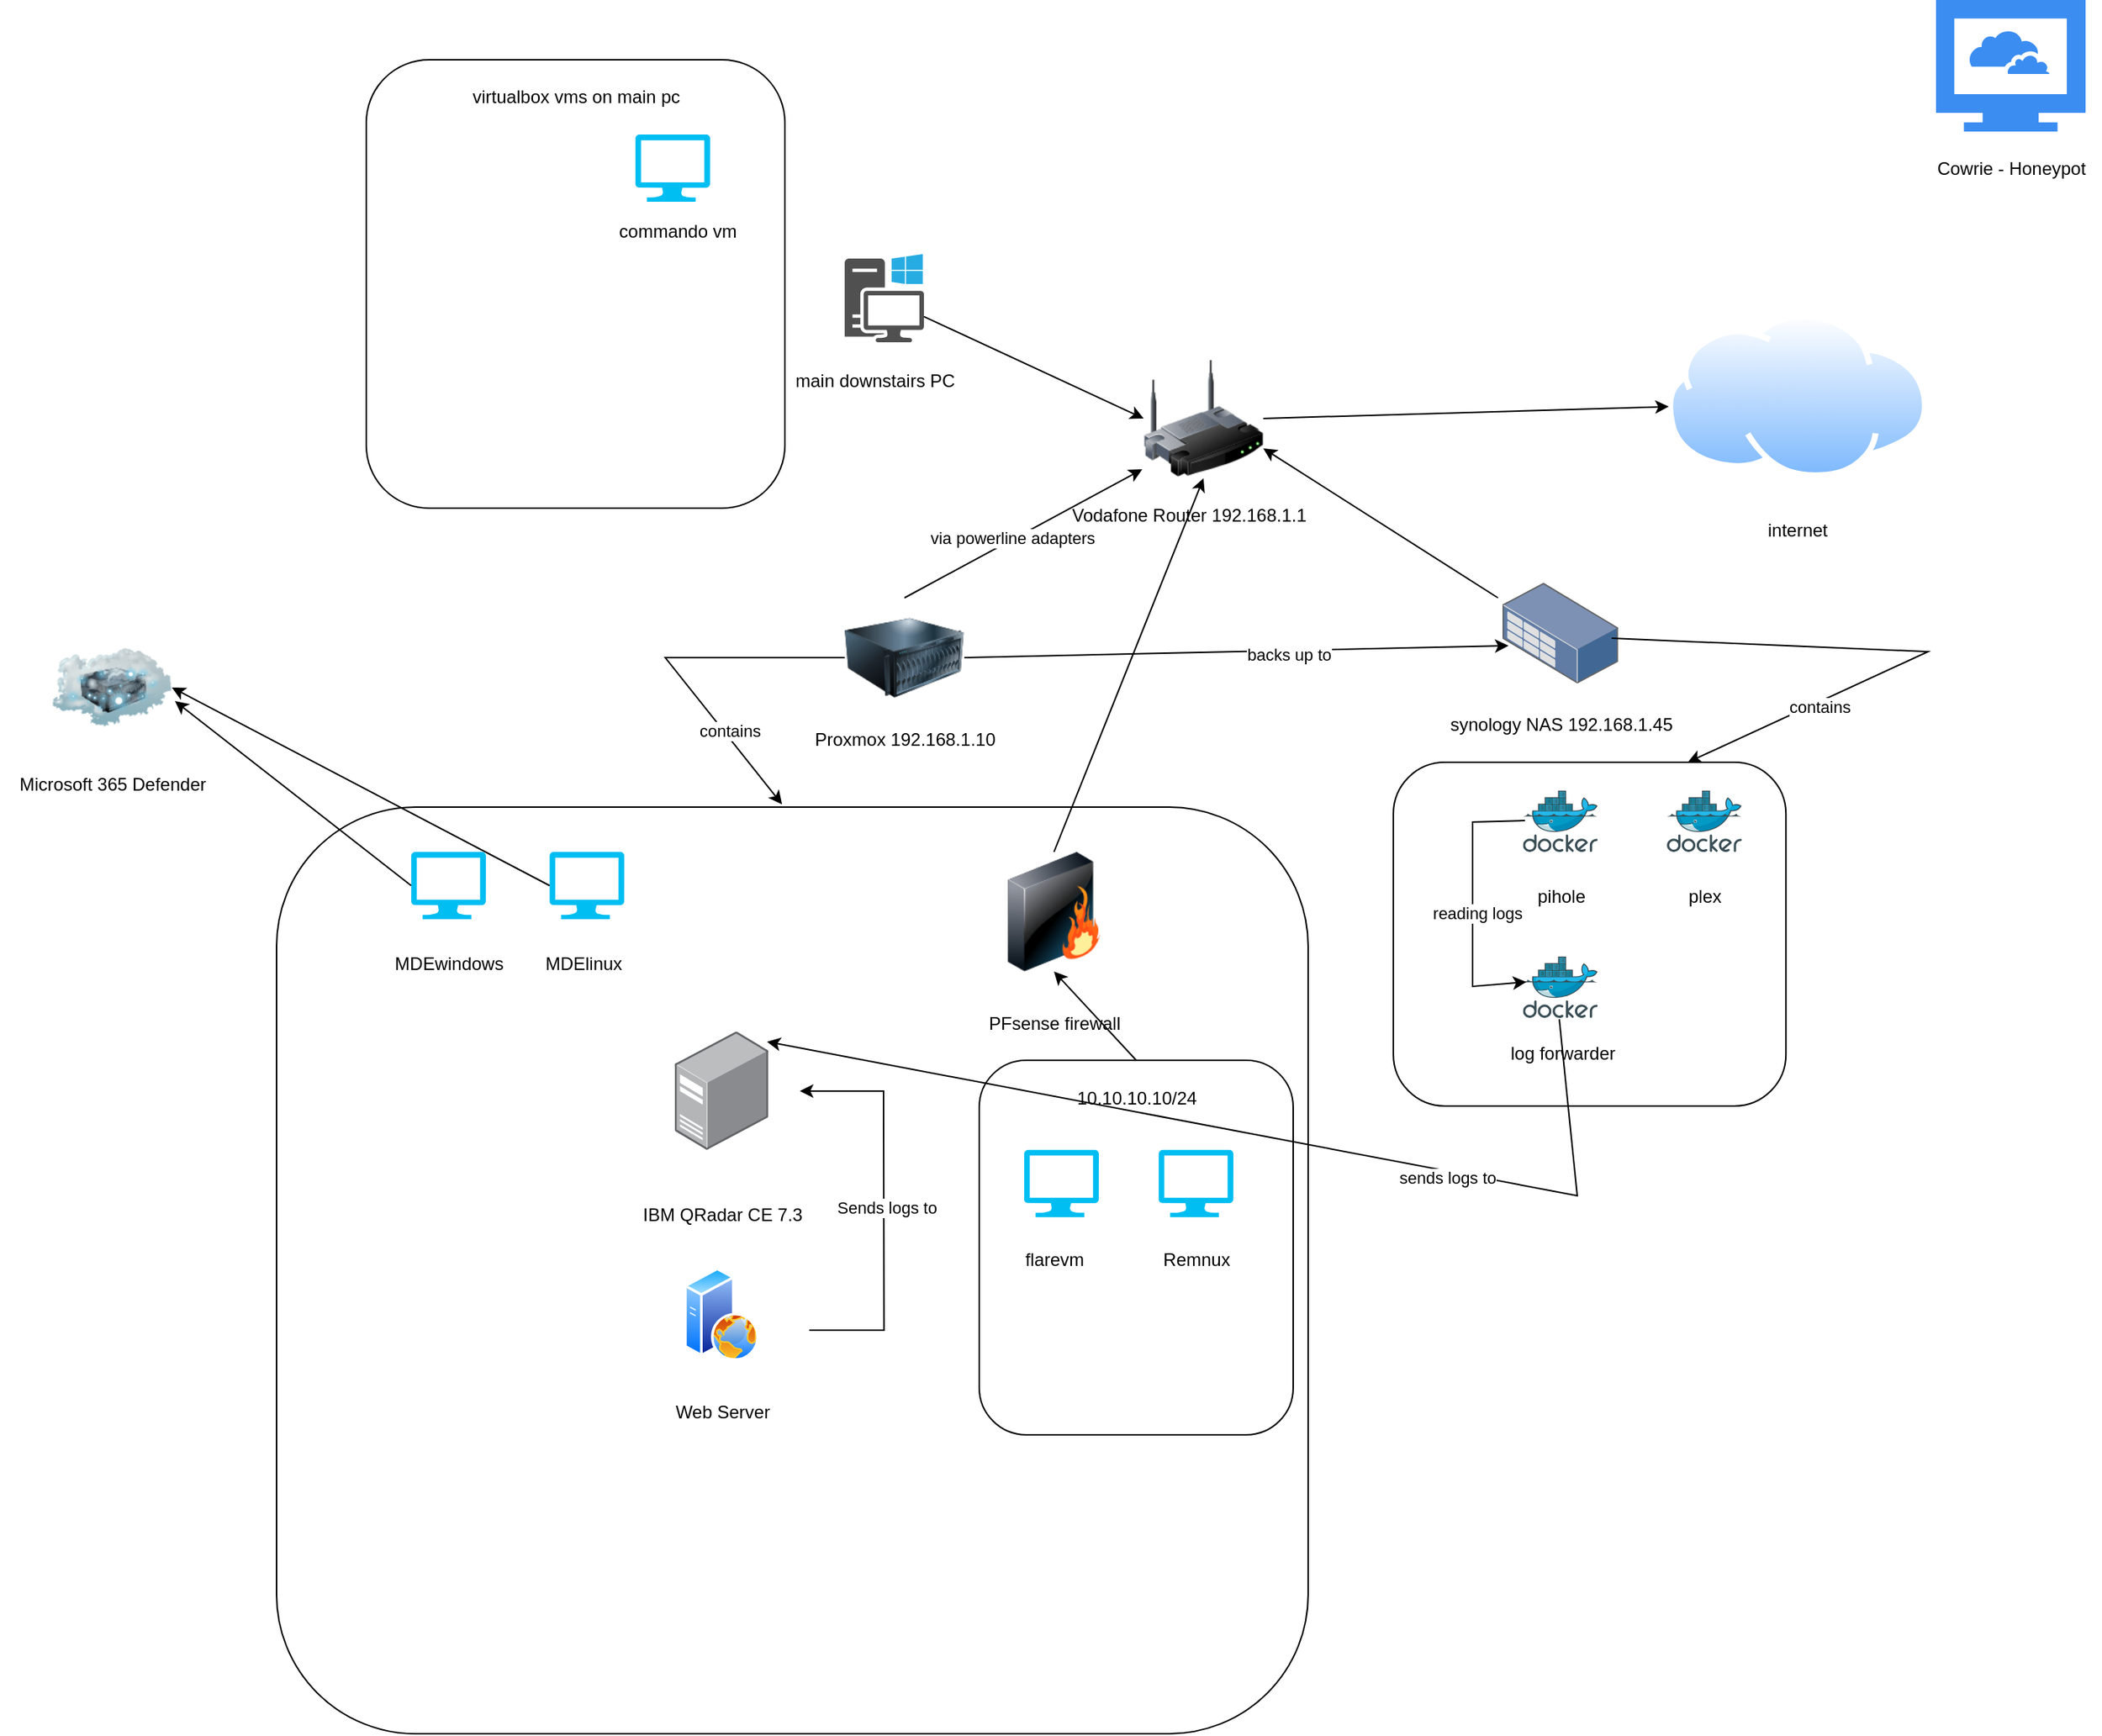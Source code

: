 <mxfile version="24.7.16">
  <diagram name="Page-1" id="ZpYNvY8d8dBsB5j52Xvp">
    <mxGraphModel dx="2284" dy="1846" grid="1" gridSize="10" guides="1" tooltips="1" connect="1" arrows="1" fold="1" page="1" pageScale="1" pageWidth="850" pageHeight="1100" math="0" shadow="0">
      <root>
        <mxCell id="0" />
        <mxCell id="1" parent="0" />
        <mxCell id="5E9RYm8k1yz9LcODwsZq-1" value="" style="image;points=[];aspect=fixed;html=1;align=center;shadow=0;dashed=0;image=img/lib/allied_telesis/computer_and_terminals/Server_Desktop.svg;" parent="1" vertex="1">
          <mxGeometry x="106.3" y="310" width="62.6" height="79.35" as="geometry" />
        </mxCell>
        <mxCell id="5E9RYm8k1yz9LcODwsZq-2" value="&lt;div&gt;IBM QRadar CE 7.3&lt;/div&gt;" style="text;html=1;align=center;verticalAlign=middle;resizable=0;points=[];autosize=1;strokeColor=none;fillColor=none;" parent="1" vertex="1">
          <mxGeometry x="72.6" y="418" width="130" height="30" as="geometry" />
        </mxCell>
        <mxCell id="5E9RYm8k1yz9LcODwsZq-3" value="" style="image;html=1;image=img/lib/clip_art/networking/Cloud_Server_128x128.png" parent="1" vertex="1">
          <mxGeometry x="-310" y="40" width="80" height="80" as="geometry" />
        </mxCell>
        <mxCell id="5E9RYm8k1yz9LcODwsZq-4" value="&lt;div&gt;Microsoft 365 Defender&lt;/div&gt;" style="text;html=1;align=center;verticalAlign=middle;resizable=0;points=[];autosize=1;strokeColor=none;fillColor=none;" parent="1" vertex="1">
          <mxGeometry x="-345" y="130" width="150" height="30" as="geometry" />
        </mxCell>
        <mxCell id="5E9RYm8k1yz9LcODwsZq-7" value="" style="image;aspect=fixed;perimeter=ellipsePerimeter;html=1;align=center;shadow=0;dashed=0;spacingTop=3;image=img/lib/active_directory/web_server.svg;" parent="1" vertex="1">
          <mxGeometry x="112.6" y="468" width="50" height="62.5" as="geometry" />
        </mxCell>
        <mxCell id="5E9RYm8k1yz9LcODwsZq-8" value="Web Server" style="text;html=1;align=center;verticalAlign=middle;resizable=0;points=[];autosize=1;strokeColor=none;fillColor=none;" parent="1" vertex="1">
          <mxGeometry x="92.6" y="550" width="90" height="30" as="geometry" />
        </mxCell>
        <mxCell id="5E9RYm8k1yz9LcODwsZq-11" value="" style="endArrow=classic;html=1;rounded=0;" parent="1" edge="1">
          <mxGeometry width="50" height="50" relative="1" as="geometry">
            <mxPoint x="196.3" y="510" as="sourcePoint" />
            <mxPoint x="190" y="350" as="targetPoint" />
            <Array as="points">
              <mxPoint x="246.3" y="510" />
              <mxPoint x="246" y="350" />
            </Array>
          </mxGeometry>
        </mxCell>
        <mxCell id="5E9RYm8k1yz9LcODwsZq-13" value="Sends logs to" style="edgeLabel;html=1;align=center;verticalAlign=middle;resizable=0;points=[];" parent="5E9RYm8k1yz9LcODwsZq-11" vertex="1" connectable="0">
          <mxGeometry x="-0.007" y="-2" relative="1" as="geometry">
            <mxPoint as="offset" />
          </mxGeometry>
        </mxCell>
        <mxCell id="5E9RYm8k1yz9LcODwsZq-14" value="" style="image;html=1;image=img/lib/clip_art/networking/Firewall_128x128.png" parent="1" vertex="1">
          <mxGeometry x="320" y="190" width="80" height="80" as="geometry" />
        </mxCell>
        <mxCell id="5E9RYm8k1yz9LcODwsZq-15" value="PFsense firewall" style="text;html=1;align=center;verticalAlign=middle;resizable=0;points=[];autosize=1;strokeColor=none;fillColor=none;" parent="1" vertex="1">
          <mxGeometry x="300" y="290" width="120" height="30" as="geometry" />
        </mxCell>
        <mxCell id="5E9RYm8k1yz9LcODwsZq-16" value="" style="image;html=1;image=img/lib/clip_art/computers/Server_128x128.png" parent="1" vertex="1">
          <mxGeometry x="220" y="20" width="80" height="80" as="geometry" />
        </mxCell>
        <mxCell id="5E9RYm8k1yz9LcODwsZq-17" value="Proxmox 192.168.1.10" style="text;html=1;align=center;verticalAlign=middle;resizable=0;points=[];autosize=1;strokeColor=none;fillColor=none;" parent="1" vertex="1">
          <mxGeometry x="185" y="100" width="150" height="30" as="geometry" />
        </mxCell>
        <mxCell id="5E9RYm8k1yz9LcODwsZq-18" value="" style="rounded=1;whiteSpace=wrap;html=1;fillColor=none;" parent="1" vertex="1">
          <mxGeometry x="-160" y="160" width="690" height="620" as="geometry" />
        </mxCell>
        <mxCell id="5E9RYm8k1yz9LcODwsZq-19" value="" style="rounded=1;whiteSpace=wrap;html=1;fillColor=none;" parent="1" vertex="1">
          <mxGeometry x="310" y="329.35" width="210" height="250.65" as="geometry" />
        </mxCell>
        <mxCell id="5E9RYm8k1yz9LcODwsZq-20" value="&lt;div&gt;10.10.10.10/24&lt;/div&gt;" style="text;html=1;align=center;verticalAlign=middle;resizable=0;points=[];autosize=1;strokeColor=none;fillColor=none;" parent="1" vertex="1">
          <mxGeometry x="360" y="340" width="110" height="30" as="geometry" />
        </mxCell>
        <mxCell id="5E9RYm8k1yz9LcODwsZq-21" value="" style="verticalLabelPosition=bottom;html=1;verticalAlign=top;align=center;strokeColor=none;fillColor=#00BEF2;shape=mxgraph.azure.computer;pointerEvents=1;" parent="1" vertex="1">
          <mxGeometry x="340" y="389.35" width="50" height="45" as="geometry" />
        </mxCell>
        <mxCell id="5E9RYm8k1yz9LcODwsZq-22" value="flarevm" style="text;html=1;align=center;verticalAlign=middle;resizable=0;points=[];autosize=1;strokeColor=none;fillColor=none;" parent="1" vertex="1">
          <mxGeometry x="330" y="448" width="60" height="30" as="geometry" />
        </mxCell>
        <mxCell id="5E9RYm8k1yz9LcODwsZq-23" value="" style="image;aspect=fixed;perimeter=ellipsePerimeter;html=1;align=center;shadow=0;dashed=0;spacingTop=3;image=img/lib/active_directory/internet_cloud.svg;" parent="1" vertex="1">
          <mxGeometry x="770" y="-170" width="174.6" height="110" as="geometry" />
        </mxCell>
        <mxCell id="5E9RYm8k1yz9LcODwsZq-24" value="internet" style="text;html=1;align=center;verticalAlign=middle;resizable=0;points=[];autosize=1;strokeColor=none;fillColor=none;" parent="1" vertex="1">
          <mxGeometry x="827.3" y="-40" width="60" height="30" as="geometry" />
        </mxCell>
        <mxCell id="5E9RYm8k1yz9LcODwsZq-31" value="" style="endArrow=classic;html=1;rounded=0;exitX=0.5;exitY=0;exitDx=0;exitDy=0;entryX=0.5;entryY=1;entryDx=0;entryDy=0;" parent="1" source="5E9RYm8k1yz9LcODwsZq-19" target="5E9RYm8k1yz9LcODwsZq-14" edge="1">
          <mxGeometry width="50" height="50" relative="1" as="geometry">
            <mxPoint x="140" y="280" as="sourcePoint" />
            <mxPoint x="190" y="230" as="targetPoint" />
          </mxGeometry>
        </mxCell>
        <mxCell id="5E9RYm8k1yz9LcODwsZq-33" value="" style="endArrow=classic;html=1;rounded=0;exitX=0.5;exitY=0;exitDx=0;exitDy=0;entryX=0.5;entryY=1;entryDx=0;entryDy=0;" parent="1" source="5E9RYm8k1yz9LcODwsZq-14" target="5E9RYm8k1yz9LcODwsZq-35" edge="1">
          <mxGeometry width="50" height="50" relative="1" as="geometry">
            <mxPoint x="400" y="120" as="sourcePoint" />
            <mxPoint x="450" as="targetPoint" />
          </mxGeometry>
        </mxCell>
        <mxCell id="5E9RYm8k1yz9LcODwsZq-35" value="" style="image;html=1;image=img/lib/clip_art/networking/Wireless_Router_128x128.png" parent="1" vertex="1">
          <mxGeometry x="420" y="-140" width="80" height="80" as="geometry" />
        </mxCell>
        <mxCell id="5E9RYm8k1yz9LcODwsZq-38" value="Vodafone Router 192.168.1.1" style="text;html=1;align=center;verticalAlign=middle;resizable=0;points=[];autosize=1;strokeColor=none;fillColor=none;" parent="1" vertex="1">
          <mxGeometry x="360" y="-50" width="180" height="30" as="geometry" />
        </mxCell>
        <mxCell id="5E9RYm8k1yz9LcODwsZq-39" value="" style="endArrow=classic;html=1;rounded=0;entryX=0.007;entryY=0.564;entryDx=0;entryDy=0;entryPerimeter=0;exitX=1;exitY=0.5;exitDx=0;exitDy=0;" parent="1" source="5E9RYm8k1yz9LcODwsZq-35" target="5E9RYm8k1yz9LcODwsZq-23" edge="1">
          <mxGeometry width="50" height="50" relative="1" as="geometry">
            <mxPoint x="170" y="150" as="sourcePoint" />
            <mxPoint x="220" y="100" as="targetPoint" />
          </mxGeometry>
        </mxCell>
        <mxCell id="5E9RYm8k1yz9LcODwsZq-40" value="" style="endArrow=classic;html=1;rounded=0;entryX=-0.012;entryY=0.925;entryDx=0;entryDy=0;exitX=0.5;exitY=0;exitDx=0;exitDy=0;entryPerimeter=0;" parent="1" source="5E9RYm8k1yz9LcODwsZq-16" target="5E9RYm8k1yz9LcODwsZq-35" edge="1">
          <mxGeometry width="50" height="50" relative="1" as="geometry">
            <mxPoint x="170" y="150" as="sourcePoint" />
            <mxPoint x="220" y="100" as="targetPoint" />
          </mxGeometry>
        </mxCell>
        <mxCell id="h4ZgnDe_PBZzKWVYN4k4-1" value="&lt;div&gt;via powerline adapters&lt;/div&gt;" style="edgeLabel;html=1;align=center;verticalAlign=middle;resizable=0;points=[];" vertex="1" connectable="0" parent="5E9RYm8k1yz9LcODwsZq-40">
          <mxGeometry x="-0.089" y="1" relative="1" as="geometry">
            <mxPoint as="offset" />
          </mxGeometry>
        </mxCell>
        <mxCell id="5E9RYm8k1yz9LcODwsZq-41" value="" style="verticalLabelPosition=bottom;html=1;verticalAlign=top;align=center;strokeColor=none;fillColor=#00BEF2;shape=mxgraph.azure.computer;pointerEvents=1;" parent="1" vertex="1">
          <mxGeometry x="430" y="389.35" width="50" height="45" as="geometry" />
        </mxCell>
        <mxCell id="5E9RYm8k1yz9LcODwsZq-43" value="&lt;div&gt;Remnux&lt;/div&gt;" style="text;html=1;align=center;verticalAlign=middle;resizable=0;points=[];autosize=1;strokeColor=none;fillColor=none;" parent="1" vertex="1">
          <mxGeometry x="420" y="448" width="70" height="30" as="geometry" />
        </mxCell>
        <mxCell id="5E9RYm8k1yz9LcODwsZq-44" value="" style="sketch=0;pointerEvents=1;shadow=0;dashed=0;html=1;strokeColor=none;fillColor=#505050;labelPosition=center;verticalLabelPosition=bottom;verticalAlign=top;outlineConnect=0;align=center;shape=mxgraph.office.devices.workstation_pc;" parent="1" vertex="1">
          <mxGeometry x="220" y="-210" width="53" height="59" as="geometry" />
        </mxCell>
        <mxCell id="5E9RYm8k1yz9LcODwsZq-45" value="main downstairs PC" style="text;html=1;align=center;verticalAlign=middle;resizable=0;points=[];autosize=1;strokeColor=none;fillColor=none;" parent="1" vertex="1">
          <mxGeometry x="170" y="-140" width="140" height="30" as="geometry" />
        </mxCell>
        <mxCell id="5E9RYm8k1yz9LcODwsZq-46" value="" style="endArrow=classic;html=1;rounded=0;entryX=0;entryY=0.5;entryDx=0;entryDy=0;" parent="1" source="5E9RYm8k1yz9LcODwsZq-44" target="5E9RYm8k1yz9LcODwsZq-35" edge="1">
          <mxGeometry width="50" height="50" relative="1" as="geometry">
            <mxPoint x="220" y="-50" as="sourcePoint" />
            <mxPoint x="270" y="-100" as="targetPoint" />
          </mxGeometry>
        </mxCell>
        <mxCell id="5E9RYm8k1yz9LcODwsZq-47" value="" style="rounded=1;whiteSpace=wrap;html=1;fillColor=none;" parent="1" vertex="1">
          <mxGeometry x="-100" y="-340" width="280" height="300" as="geometry" />
        </mxCell>
        <mxCell id="5E9RYm8k1yz9LcODwsZq-48" value="&lt;div&gt;virtualbox vms on main pc&lt;/div&gt;" style="text;html=1;align=center;verticalAlign=middle;resizable=0;points=[];autosize=1;strokeColor=none;fillColor=none;" parent="1" vertex="1">
          <mxGeometry x="-40" y="-330" width="160" height="30" as="geometry" />
        </mxCell>
        <mxCell id="5E9RYm8k1yz9LcODwsZq-49" value="" style="verticalLabelPosition=bottom;html=1;verticalAlign=top;align=center;strokeColor=none;fillColor=#00BEF2;shape=mxgraph.azure.computer;pointerEvents=1;" parent="1" vertex="1">
          <mxGeometry x="80" y="-290" width="50" height="45" as="geometry" />
        </mxCell>
        <mxCell id="5E9RYm8k1yz9LcODwsZq-50" value="commando vm" style="text;html=1;align=center;verticalAlign=middle;resizable=0;points=[];autosize=1;strokeColor=none;fillColor=none;" parent="1" vertex="1">
          <mxGeometry x="52.6" y="-240" width="110" height="30" as="geometry" />
        </mxCell>
        <mxCell id="5E9RYm8k1yz9LcODwsZq-51" value="" style="verticalLabelPosition=bottom;html=1;verticalAlign=top;align=center;strokeColor=none;fillColor=#00BEF2;shape=mxgraph.azure.computer;pointerEvents=1;" parent="1" vertex="1">
          <mxGeometry x="-70" y="190.0" width="50" height="45" as="geometry" />
        </mxCell>
        <mxCell id="5E9RYm8k1yz9LcODwsZq-54" value="MDEwindows" style="text;html=1;align=center;verticalAlign=middle;resizable=0;points=[];autosize=1;strokeColor=none;fillColor=none;" parent="1" vertex="1">
          <mxGeometry x="-95" y="250" width="100" height="30" as="geometry" />
        </mxCell>
        <mxCell id="5E9RYm8k1yz9LcODwsZq-55" value="" style="verticalLabelPosition=bottom;html=1;verticalAlign=top;align=center;strokeColor=none;fillColor=#00BEF2;shape=mxgraph.azure.computer;pointerEvents=1;" parent="1" vertex="1">
          <mxGeometry x="22.6" y="190.0" width="50" height="45" as="geometry" />
        </mxCell>
        <mxCell id="5E9RYm8k1yz9LcODwsZq-56" value="MDElinux" style="text;html=1;align=center;verticalAlign=middle;resizable=0;points=[];autosize=1;strokeColor=none;fillColor=none;" parent="1" vertex="1">
          <mxGeometry x="10" y="250" width="70" height="30" as="geometry" />
        </mxCell>
        <mxCell id="5E9RYm8k1yz9LcODwsZq-57" value="" style="endArrow=classic;html=1;rounded=0;exitX=0;exitY=0.5;exitDx=0;exitDy=0;exitPerimeter=0;entryX=1.025;entryY=0.613;entryDx=0;entryDy=0;entryPerimeter=0;" parent="1" source="5E9RYm8k1yz9LcODwsZq-51" target="5E9RYm8k1yz9LcODwsZq-3" edge="1">
          <mxGeometry width="50" height="50" relative="1" as="geometry">
            <mxPoint x="-280" y="250" as="sourcePoint" />
            <mxPoint x="-230" y="200" as="targetPoint" />
          </mxGeometry>
        </mxCell>
        <mxCell id="5E9RYm8k1yz9LcODwsZq-59" value="" style="endArrow=classic;html=1;rounded=0;exitX=0;exitY=0.5;exitDx=0;exitDy=0;exitPerimeter=0;entryX=1;entryY=0.5;entryDx=0;entryDy=0;" parent="1" source="5E9RYm8k1yz9LcODwsZq-55" target="5E9RYm8k1yz9LcODwsZq-3" edge="1">
          <mxGeometry width="50" height="50" relative="1" as="geometry">
            <mxPoint x="-150" y="90" as="sourcePoint" />
            <mxPoint x="-100" y="40" as="targetPoint" />
          </mxGeometry>
        </mxCell>
        <mxCell id="5E9RYm8k1yz9LcODwsZq-60" value="" style="image;points=[];aspect=fixed;html=1;align=center;shadow=0;dashed=0;image=img/lib/allied_telesis/storage/Datacenter_Server_Rack_Storage_Unit_Small.svg;" parent="1" vertex="1">
          <mxGeometry x="660" y="10" width="77.4" height="67.2" as="geometry" />
        </mxCell>
        <mxCell id="5E9RYm8k1yz9LcODwsZq-61" value="synology NAS 192.168.1.45" style="text;html=1;align=center;verticalAlign=middle;resizable=0;points=[];autosize=1;strokeColor=none;fillColor=none;" parent="1" vertex="1">
          <mxGeometry x="613.7" y="90" width="170" height="30" as="geometry" />
        </mxCell>
        <mxCell id="5E9RYm8k1yz9LcODwsZq-62" value="" style="image;sketch=0;aspect=fixed;html=1;points=[];align=center;fontSize=12;image=img/lib/mscae/Docker.svg;" parent="1" vertex="1">
          <mxGeometry x="673.7" y="149" width="50" height="41" as="geometry" />
        </mxCell>
        <mxCell id="5E9RYm8k1yz9LcODwsZq-63" value="pihole" style="text;html=1;align=center;verticalAlign=middle;resizable=0;points=[];autosize=1;strokeColor=none;fillColor=none;" parent="1" vertex="1">
          <mxGeometry x="668.7" y="205" width="60" height="30" as="geometry" />
        </mxCell>
        <mxCell id="5E9RYm8k1yz9LcODwsZq-64" value="" style="image;sketch=0;aspect=fixed;html=1;points=[];align=center;fontSize=12;image=img/lib/mscae/Docker.svg;" parent="1" vertex="1">
          <mxGeometry x="770" y="149" width="50" height="41" as="geometry" />
        </mxCell>
        <mxCell id="5E9RYm8k1yz9LcODwsZq-65" value="plex" style="text;html=1;align=center;verticalAlign=middle;resizable=0;points=[];autosize=1;strokeColor=none;fillColor=none;" parent="1" vertex="1">
          <mxGeometry x="770" y="205" width="50" height="30" as="geometry" />
        </mxCell>
        <mxCell id="5E9RYm8k1yz9LcODwsZq-66" value="" style="image;sketch=0;aspect=fixed;html=1;points=[];align=center;fontSize=12;image=img/lib/mscae/Docker.svg;" parent="1" vertex="1">
          <mxGeometry x="673.7" y="260" width="50" height="41" as="geometry" />
        </mxCell>
        <mxCell id="5E9RYm8k1yz9LcODwsZq-67" value="log forwarder" style="text;html=1;align=center;verticalAlign=middle;resizable=0;points=[];autosize=1;strokeColor=none;fillColor=none;" parent="1" vertex="1">
          <mxGeometry x="650" y="310" width="100" height="30" as="geometry" />
        </mxCell>
        <mxCell id="5E9RYm8k1yz9LcODwsZq-68" value="" style="rounded=1;whiteSpace=wrap;html=1;fillColor=none;" parent="1" vertex="1">
          <mxGeometry x="587" y="130" width="262.6" height="230" as="geometry" />
        </mxCell>
        <mxCell id="5E9RYm8k1yz9LcODwsZq-69" value="" style="endArrow=classic;html=1;rounded=0;exitX=0.026;exitY=0.488;exitDx=0;exitDy=0;exitPerimeter=0;entryX=0.046;entryY=0.415;entryDx=0;entryDy=0;entryPerimeter=0;" parent="1" source="5E9RYm8k1yz9LcODwsZq-62" target="5E9RYm8k1yz9LcODwsZq-66" edge="1">
          <mxGeometry width="50" height="50" relative="1" as="geometry">
            <mxPoint x="840" y="50" as="sourcePoint" />
            <mxPoint x="650" y="280" as="targetPoint" />
            <Array as="points">
              <mxPoint x="640" y="170" />
              <mxPoint x="640" y="280" />
            </Array>
          </mxGeometry>
        </mxCell>
        <mxCell id="5E9RYm8k1yz9LcODwsZq-70" value="reading logs" style="edgeLabel;html=1;align=center;verticalAlign=middle;resizable=0;points=[];" parent="5E9RYm8k1yz9LcODwsZq-69" vertex="1" connectable="0">
          <mxGeometry x="0.06" y="3" relative="1" as="geometry">
            <mxPoint as="offset" />
          </mxGeometry>
        </mxCell>
        <mxCell id="5E9RYm8k1yz9LcODwsZq-71" value="" style="endArrow=classic;html=1;rounded=0;exitX=0.486;exitY=1.024;exitDx=0;exitDy=0;exitPerimeter=0;entryX=0.986;entryY=0.088;entryDx=0;entryDy=0;entryPerimeter=0;" parent="1" source="5E9RYm8k1yz9LcODwsZq-66" target="5E9RYm8k1yz9LcODwsZq-1" edge="1">
          <mxGeometry width="50" height="50" relative="1" as="geometry">
            <mxPoint x="770" y="510" as="sourcePoint" />
            <mxPoint x="640" y="450" as="targetPoint" />
            <Array as="points">
              <mxPoint x="710" y="420" />
            </Array>
          </mxGeometry>
        </mxCell>
        <mxCell id="5E9RYm8k1yz9LcODwsZq-72" value="sends logs to" style="edgeLabel;html=1;align=center;verticalAlign=middle;resizable=0;points=[];" parent="5E9RYm8k1yz9LcODwsZq-71" vertex="1" connectable="0">
          <mxGeometry x="-0.384" y="4" relative="1" as="geometry">
            <mxPoint as="offset" />
          </mxGeometry>
        </mxCell>
        <mxCell id="5E9RYm8k1yz9LcODwsZq-73" value="" style="endArrow=classic;html=1;rounded=0;exitX=1;exitY=0.5;exitDx=0;exitDy=0;entryX=0.052;entryY=0.625;entryDx=0;entryDy=0;entryPerimeter=0;" parent="1" source="5E9RYm8k1yz9LcODwsZq-16" target="5E9RYm8k1yz9LcODwsZq-60" edge="1">
          <mxGeometry width="50" height="50" relative="1" as="geometry">
            <mxPoint x="480" y="180" as="sourcePoint" />
            <mxPoint x="560" y="40" as="targetPoint" />
          </mxGeometry>
        </mxCell>
        <mxCell id="5E9RYm8k1yz9LcODwsZq-74" value="backs up to" style="edgeLabel;html=1;align=center;verticalAlign=middle;resizable=0;points=[];" parent="5E9RYm8k1yz9LcODwsZq-73" vertex="1" connectable="0">
          <mxGeometry x="0.192" y="-3" relative="1" as="geometry">
            <mxPoint as="offset" />
          </mxGeometry>
        </mxCell>
        <mxCell id="5E9RYm8k1yz9LcODwsZq-75" value="" style="endArrow=classic;html=1;rounded=0;entryX=1;entryY=0.75;entryDx=0;entryDy=0;exitX=-0.039;exitY=0.149;exitDx=0;exitDy=0;exitPerimeter=0;" parent="1" source="5E9RYm8k1yz9LcODwsZq-60" target="5E9RYm8k1yz9LcODwsZq-35" edge="1">
          <mxGeometry width="50" height="50" relative="1" as="geometry">
            <mxPoint x="510" y="160" as="sourcePoint" />
            <mxPoint x="560" y="110" as="targetPoint" />
          </mxGeometry>
        </mxCell>
        <mxCell id="h4ZgnDe_PBZzKWVYN4k4-2" value="" style="endArrow=classic;html=1;rounded=0;exitX=0;exitY=0.5;exitDx=0;exitDy=0;entryX=0.49;entryY=-0.003;entryDx=0;entryDy=0;entryPerimeter=0;" edge="1" parent="1" source="5E9RYm8k1yz9LcODwsZq-16" target="5E9RYm8k1yz9LcODwsZq-18">
          <mxGeometry width="50" height="50" relative="1" as="geometry">
            <mxPoint x="260" y="80" as="sourcePoint" />
            <mxPoint x="80" y="110" as="targetPoint" />
            <Array as="points">
              <mxPoint x="100" y="60" />
            </Array>
          </mxGeometry>
        </mxCell>
        <mxCell id="h4ZgnDe_PBZzKWVYN4k4-3" value="contains" style="edgeLabel;html=1;align=center;verticalAlign=middle;resizable=0;points=[];" vertex="1" connectable="0" parent="h4ZgnDe_PBZzKWVYN4k4-2">
          <mxGeometry x="0.508" y="3" relative="1" as="geometry">
            <mxPoint as="offset" />
          </mxGeometry>
        </mxCell>
        <mxCell id="h4ZgnDe_PBZzKWVYN4k4-4" value="" style="endArrow=classic;html=1;rounded=0;exitX=0.943;exitY=0.551;exitDx=0;exitDy=0;entryX=0.75;entryY=0;entryDx=0;entryDy=0;exitPerimeter=0;" edge="1" parent="1" source="5E9RYm8k1yz9LcODwsZq-60" target="5E9RYm8k1yz9LcODwsZq-68">
          <mxGeometry width="50" height="50" relative="1" as="geometry">
            <mxPoint x="1064.6" y="56" as="sourcePoint" />
            <mxPoint x="1022.6" y="154" as="targetPoint" />
            <Array as="points">
              <mxPoint x="944.6" y="56" />
            </Array>
          </mxGeometry>
        </mxCell>
        <mxCell id="h4ZgnDe_PBZzKWVYN4k4-5" value="contains" style="edgeLabel;html=1;align=center;verticalAlign=middle;resizable=0;points=[];" vertex="1" connectable="0" parent="h4ZgnDe_PBZzKWVYN4k4-4">
          <mxGeometry x="0.508" y="3" relative="1" as="geometry">
            <mxPoint as="offset" />
          </mxGeometry>
        </mxCell>
        <mxCell id="h4ZgnDe_PBZzKWVYN4k4-7" value="" style="sketch=0;html=1;aspect=fixed;strokeColor=none;shadow=0;fillColor=#3B8DF1;verticalAlign=top;labelPosition=center;verticalLabelPosition=bottom;shape=mxgraph.gcp2.cloud_computer" vertex="1" parent="1">
          <mxGeometry x="950" y="-380" width="100" height="88" as="geometry" />
        </mxCell>
        <mxCell id="h4ZgnDe_PBZzKWVYN4k4-8" value="Cowrie - Honeypot " style="text;html=1;align=center;verticalAlign=middle;resizable=0;points=[];autosize=1;strokeColor=none;fillColor=none;" vertex="1" parent="1">
          <mxGeometry x="940" y="-282.5" width="120" height="30" as="geometry" />
        </mxCell>
      </root>
    </mxGraphModel>
  </diagram>
</mxfile>
